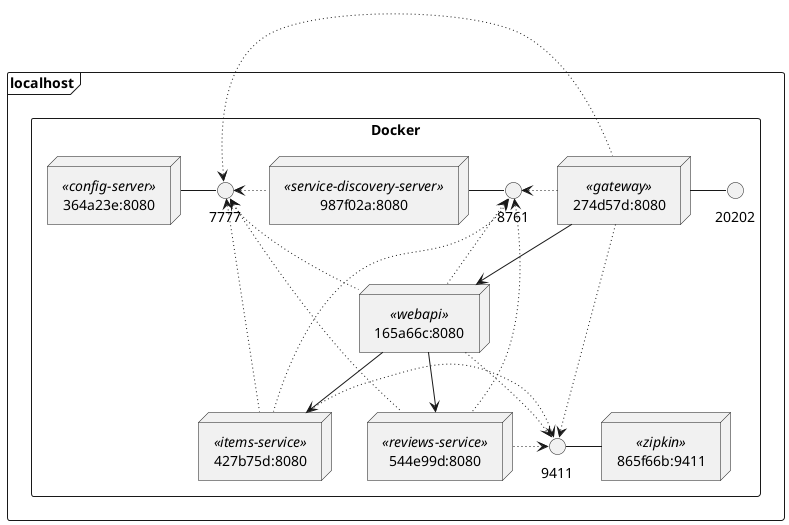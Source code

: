 @startuml

skinparam shadowing false

frame localhost {

    rectangle Docker {

        node 364a23e:8080 <<config-server>> as cs {
        }
        node 987f02a:8080 <<service-discovery-server>> as sds {
        }
        node 274d57d:8080 <<gateway>> as gateway {
        }
        node 165a66c:8080 <<webapi>> as webapi {
        }
        node 427b75d:8080 <<items-service>> as is {
        }
        node 544e99d:8080 <<reviews-service>> as rs {
        }
        node 865f66b:9411 <<zipkin>> as zipkin {
        }


        interface 20202 as gateport
        interface 9411 as zipport
        interface 7777 as csport
        interface 8761 as sdsport
        interface 8761 as sdsport

        gateway - gateport
        zipkin -left- zipport

        cs - csport
        csport <~ gateway
        csport <~ webapi
        csport <~ is
        csport <~ rs
        csport <~ sds

        sds - sdsport
        sdsport <~ gateway
        sdsport <~ webapi
        sdsport <~ is
        sdsport <~ rs

        gateway --> webapi
        webapi --> is
        webapi --> rs

        gateway ~> zipport
        webapi ~> zipport
        is ~> zipport
        rs ~> zipport
    }
}

@enduml